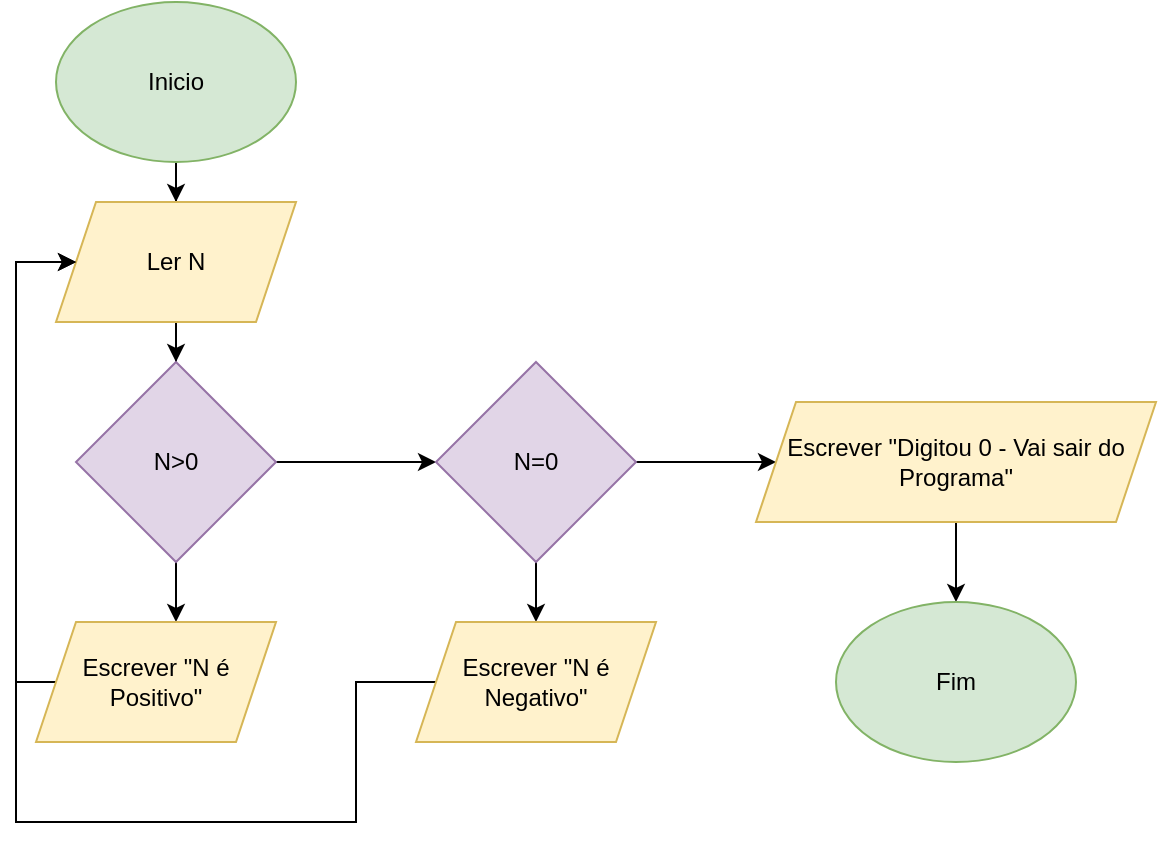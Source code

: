 <mxfile version="28.2.4">
  <diagram name="Página-1" id="FjAaBFp-rPTxZ8UkR7-3">
    <mxGraphModel dx="1418" dy="786" grid="1" gridSize="10" guides="1" tooltips="1" connect="1" arrows="1" fold="1" page="1" pageScale="1" pageWidth="827" pageHeight="1169" math="0" shadow="0">
      <root>
        <mxCell id="0" />
        <mxCell id="1" parent="0" />
        <mxCell id="40oXN2UcDnHXMOo4sDuL-2" value="" style="edgeStyle=orthogonalEdgeStyle;rounded=0;orthogonalLoop=1;jettySize=auto;html=1;" edge="1" parent="1" source="GaoD48-COixHONRnJYP7-1" target="40oXN2UcDnHXMOo4sDuL-1">
          <mxGeometry relative="1" as="geometry" />
        </mxCell>
        <mxCell id="GaoD48-COixHONRnJYP7-1" value="Inicio" style="ellipse;whiteSpace=wrap;html=1;fillColor=#d5e8d4;strokeColor=#82b366;" parent="1" vertex="1">
          <mxGeometry x="40" y="40" width="120" height="80" as="geometry" />
        </mxCell>
        <mxCell id="40oXN2UcDnHXMOo4sDuL-4" value="" style="edgeStyle=orthogonalEdgeStyle;rounded=0;orthogonalLoop=1;jettySize=auto;html=1;" edge="1" parent="1" source="40oXN2UcDnHXMOo4sDuL-1" target="40oXN2UcDnHXMOo4sDuL-3">
          <mxGeometry relative="1" as="geometry" />
        </mxCell>
        <mxCell id="40oXN2UcDnHXMOo4sDuL-1" value="Ler N" style="shape=parallelogram;perimeter=parallelogramPerimeter;whiteSpace=wrap;html=1;fixedSize=1;fillColor=#fff2cc;strokeColor=#d6b656;" vertex="1" parent="1">
          <mxGeometry x="40" y="140" width="120" height="60" as="geometry" />
        </mxCell>
        <mxCell id="40oXN2UcDnHXMOo4sDuL-6" value="" style="edgeStyle=orthogonalEdgeStyle;rounded=0;orthogonalLoop=1;jettySize=auto;html=1;" edge="1" parent="1" source="40oXN2UcDnHXMOo4sDuL-3">
          <mxGeometry relative="1" as="geometry">
            <mxPoint x="100" y="350" as="targetPoint" />
          </mxGeometry>
        </mxCell>
        <mxCell id="40oXN2UcDnHXMOo4sDuL-9" value="" style="edgeStyle=orthogonalEdgeStyle;rounded=0;orthogonalLoop=1;jettySize=auto;html=1;" edge="1" parent="1" source="40oXN2UcDnHXMOo4sDuL-3" target="40oXN2UcDnHXMOo4sDuL-8">
          <mxGeometry relative="1" as="geometry" />
        </mxCell>
        <mxCell id="40oXN2UcDnHXMOo4sDuL-3" value="N&amp;gt;0" style="rhombus;whiteSpace=wrap;html=1;fillColor=#e1d5e7;strokeColor=#9673a6;" vertex="1" parent="1">
          <mxGeometry x="50" y="220" width="100" height="100" as="geometry" />
        </mxCell>
        <mxCell id="40oXN2UcDnHXMOo4sDuL-7" style="edgeStyle=orthogonalEdgeStyle;rounded=0;orthogonalLoop=1;jettySize=auto;html=1;exitX=0;exitY=0.5;exitDx=0;exitDy=0;entryX=0;entryY=0.5;entryDx=0;entryDy=0;" edge="1" parent="1" target="40oXN2UcDnHXMOo4sDuL-1">
          <mxGeometry relative="1" as="geometry">
            <mxPoint x="40" y="380" as="sourcePoint" />
            <Array as="points">
              <mxPoint x="20" y="380" />
              <mxPoint x="20" y="170" />
            </Array>
          </mxGeometry>
        </mxCell>
        <mxCell id="40oXN2UcDnHXMOo4sDuL-11" value="" style="edgeStyle=orthogonalEdgeStyle;rounded=0;orthogonalLoop=1;jettySize=auto;html=1;" edge="1" parent="1" source="40oXN2UcDnHXMOo4sDuL-8">
          <mxGeometry relative="1" as="geometry">
            <mxPoint x="280" y="350" as="targetPoint" />
          </mxGeometry>
        </mxCell>
        <mxCell id="40oXN2UcDnHXMOo4sDuL-14" value="" style="edgeStyle=orthogonalEdgeStyle;rounded=0;orthogonalLoop=1;jettySize=auto;html=1;" edge="1" parent="1" source="40oXN2UcDnHXMOo4sDuL-8">
          <mxGeometry relative="1" as="geometry">
            <mxPoint x="400" y="270" as="targetPoint" />
          </mxGeometry>
        </mxCell>
        <mxCell id="40oXN2UcDnHXMOo4sDuL-8" value="N=0" style="rhombus;whiteSpace=wrap;html=1;fillColor=#e1d5e7;strokeColor=#9673a6;" vertex="1" parent="1">
          <mxGeometry x="230" y="220" width="100" height="100" as="geometry" />
        </mxCell>
        <mxCell id="40oXN2UcDnHXMOo4sDuL-12" style="edgeStyle=orthogonalEdgeStyle;rounded=0;orthogonalLoop=1;jettySize=auto;html=1;exitX=0;exitY=0.5;exitDx=0;exitDy=0;" edge="1" parent="1" source="40oXN2UcDnHXMOo4sDuL-18">
          <mxGeometry relative="1" as="geometry">
            <mxPoint x="50" y="170" as="targetPoint" />
            <mxPoint x="220" y="380" as="sourcePoint" />
            <Array as="points">
              <mxPoint x="190" y="380" />
              <mxPoint x="190" y="450" />
              <mxPoint x="20" y="450" />
              <mxPoint x="20" y="170" />
            </Array>
          </mxGeometry>
        </mxCell>
        <mxCell id="40oXN2UcDnHXMOo4sDuL-16" value="" style="edgeStyle=orthogonalEdgeStyle;rounded=0;orthogonalLoop=1;jettySize=auto;html=1;" edge="1" parent="1" target="40oXN2UcDnHXMOo4sDuL-15">
          <mxGeometry relative="1" as="geometry">
            <mxPoint x="500" y="300" as="sourcePoint" />
            <Array as="points">
              <mxPoint x="490" y="300" />
            </Array>
          </mxGeometry>
        </mxCell>
        <mxCell id="40oXN2UcDnHXMOo4sDuL-15" value="Fim" style="ellipse;whiteSpace=wrap;html=1;fillColor=#d5e8d4;strokeColor=#82b366;" vertex="1" parent="1">
          <mxGeometry x="430" y="340" width="120" height="80" as="geometry" />
        </mxCell>
        <mxCell id="40oXN2UcDnHXMOo4sDuL-17" value="Escrever &quot;N é Positivo&quot;" style="shape=parallelogram;perimeter=parallelogramPerimeter;whiteSpace=wrap;html=1;fixedSize=1;fillColor=#fff2cc;strokeColor=#d6b656;" vertex="1" parent="1">
          <mxGeometry x="30" y="350" width="120" height="60" as="geometry" />
        </mxCell>
        <mxCell id="40oXN2UcDnHXMOo4sDuL-18" value="Escrever &quot;N é Negativo&quot;" style="shape=parallelogram;perimeter=parallelogramPerimeter;whiteSpace=wrap;html=1;fixedSize=1;fillColor=#fff2cc;strokeColor=#d6b656;" vertex="1" parent="1">
          <mxGeometry x="220" y="350" width="120" height="60" as="geometry" />
        </mxCell>
        <mxCell id="40oXN2UcDnHXMOo4sDuL-19" value="Escrever &quot;Digitou 0 - Vai sair do Programa&quot;" style="shape=parallelogram;perimeter=parallelogramPerimeter;whiteSpace=wrap;html=1;fixedSize=1;fillColor=#fff2cc;strokeColor=#d6b656;" vertex="1" parent="1">
          <mxGeometry x="390" y="240" width="200" height="60" as="geometry" />
        </mxCell>
      </root>
    </mxGraphModel>
  </diagram>
</mxfile>
